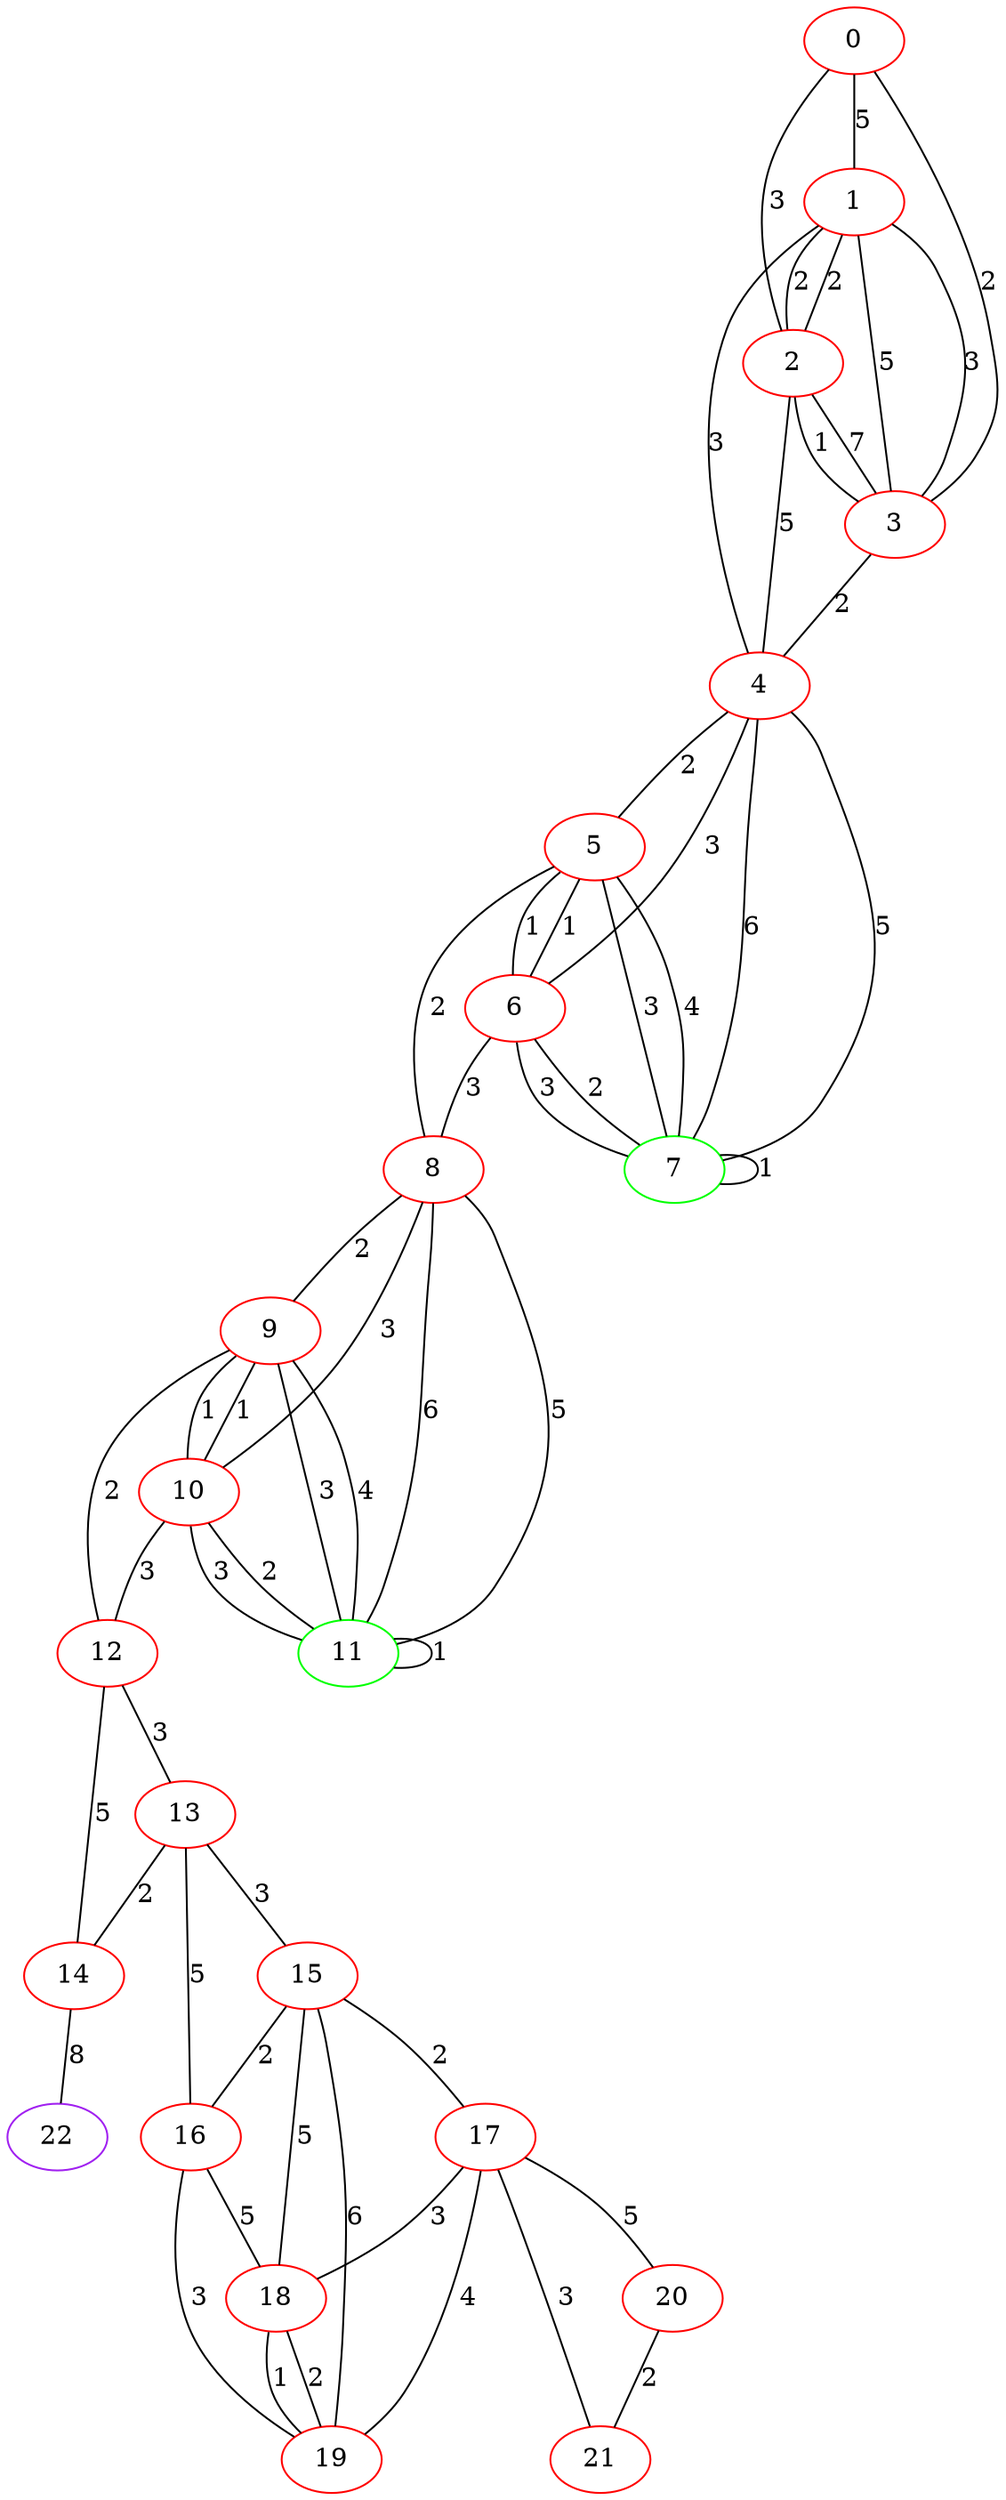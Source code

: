 graph "" {
0 [color=red, weight=1];
1 [color=red, weight=1];
2 [color=red, weight=1];
3 [color=red, weight=1];
4 [color=red, weight=1];
5 [color=red, weight=1];
6 [color=red, weight=1];
7 [color=green, weight=2];
8 [color=red, weight=1];
9 [color=red, weight=1];
10 [color=red, weight=1];
11 [color=green, weight=2];
12 [color=red, weight=1];
13 [color=red, weight=1];
14 [color=red, weight=1];
15 [color=red, weight=1];
16 [color=red, weight=1];
17 [color=red, weight=1];
18 [color=red, weight=1];
19 [color=red, weight=1];
20 [color=red, weight=1];
21 [color=red, weight=1];
22 [color=purple, weight=4];
0 -- 1  [key=0, label=5];
0 -- 2  [key=0, label=3];
0 -- 3  [key=0, label=2];
1 -- 2  [key=0, label=2];
1 -- 2  [key=1, label=2];
1 -- 3  [key=0, label=3];
1 -- 3  [key=1, label=5];
1 -- 4  [key=0, label=3];
2 -- 3  [key=0, label=1];
2 -- 3  [key=1, label=7];
2 -- 4  [key=0, label=5];
3 -- 4  [key=0, label=2];
4 -- 5  [key=0, label=2];
4 -- 6  [key=0, label=3];
4 -- 7  [key=0, label=5];
4 -- 7  [key=1, label=6];
5 -- 8  [key=0, label=2];
5 -- 6  [key=0, label=1];
5 -- 6  [key=1, label=1];
5 -- 7  [key=0, label=3];
5 -- 7  [key=1, label=4];
6 -- 8  [key=0, label=3];
6 -- 7  [key=0, label=2];
6 -- 7  [key=1, label=3];
7 -- 7  [key=0, label=1];
8 -- 9  [key=0, label=2];
8 -- 10  [key=0, label=3];
8 -- 11  [key=0, label=5];
8 -- 11  [key=1, label=6];
9 -- 10  [key=0, label=1];
9 -- 10  [key=1, label=1];
9 -- 11  [key=0, label=3];
9 -- 11  [key=1, label=4];
9 -- 12  [key=0, label=2];
10 -- 11  [key=0, label=2];
10 -- 11  [key=1, label=3];
10 -- 12  [key=0, label=3];
11 -- 11  [key=0, label=1];
12 -- 13  [key=0, label=3];
12 -- 14  [key=0, label=5];
13 -- 16  [key=0, label=5];
13 -- 14  [key=0, label=2];
13 -- 15  [key=0, label=3];
14 -- 22  [key=0, label=8];
15 -- 16  [key=0, label=2];
15 -- 17  [key=0, label=2];
15 -- 18  [key=0, label=5];
15 -- 19  [key=0, label=6];
16 -- 18  [key=0, label=5];
16 -- 19  [key=0, label=3];
17 -- 18  [key=0, label=3];
17 -- 19  [key=0, label=4];
17 -- 20  [key=0, label=5];
17 -- 21  [key=0, label=3];
18 -- 19  [key=0, label=1];
18 -- 19  [key=1, label=2];
20 -- 21  [key=0, label=2];
}

